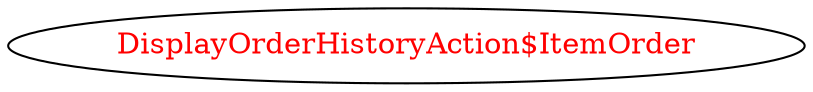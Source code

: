 digraph dependencyGraph {
 concentrate=true;
 ranksep="2.0";
 rankdir="LR"; 
 splines="ortho";
"DisplayOrderHistoryAction$ItemOrder" [fontcolor="red"];
}